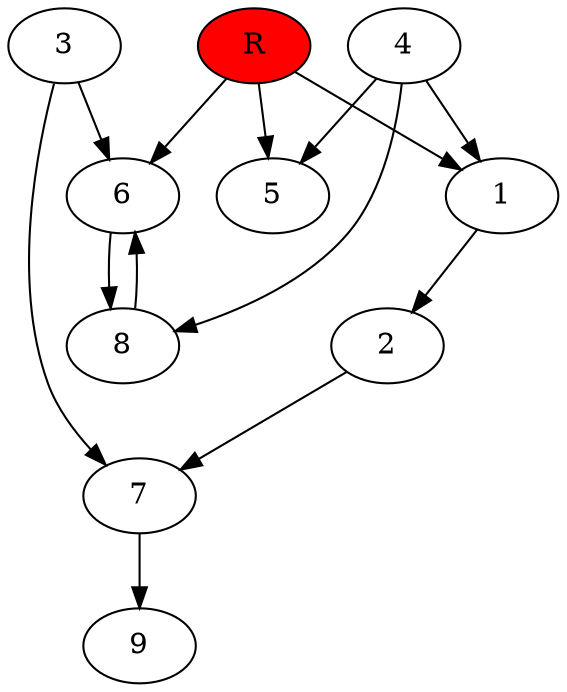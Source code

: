 digraph prb11893 {
	1
	2
	3
	4
	5
	6
	7
	8
	R [fillcolor="#ff0000" style=filled]
	1 -> 2
	2 -> 7
	3 -> 6
	3 -> 7
	4 -> 1
	4 -> 5
	4 -> 8
	6 -> 8
	7 -> 9
	8 -> 6
	R -> 1
	R -> 5
	R -> 6
}
